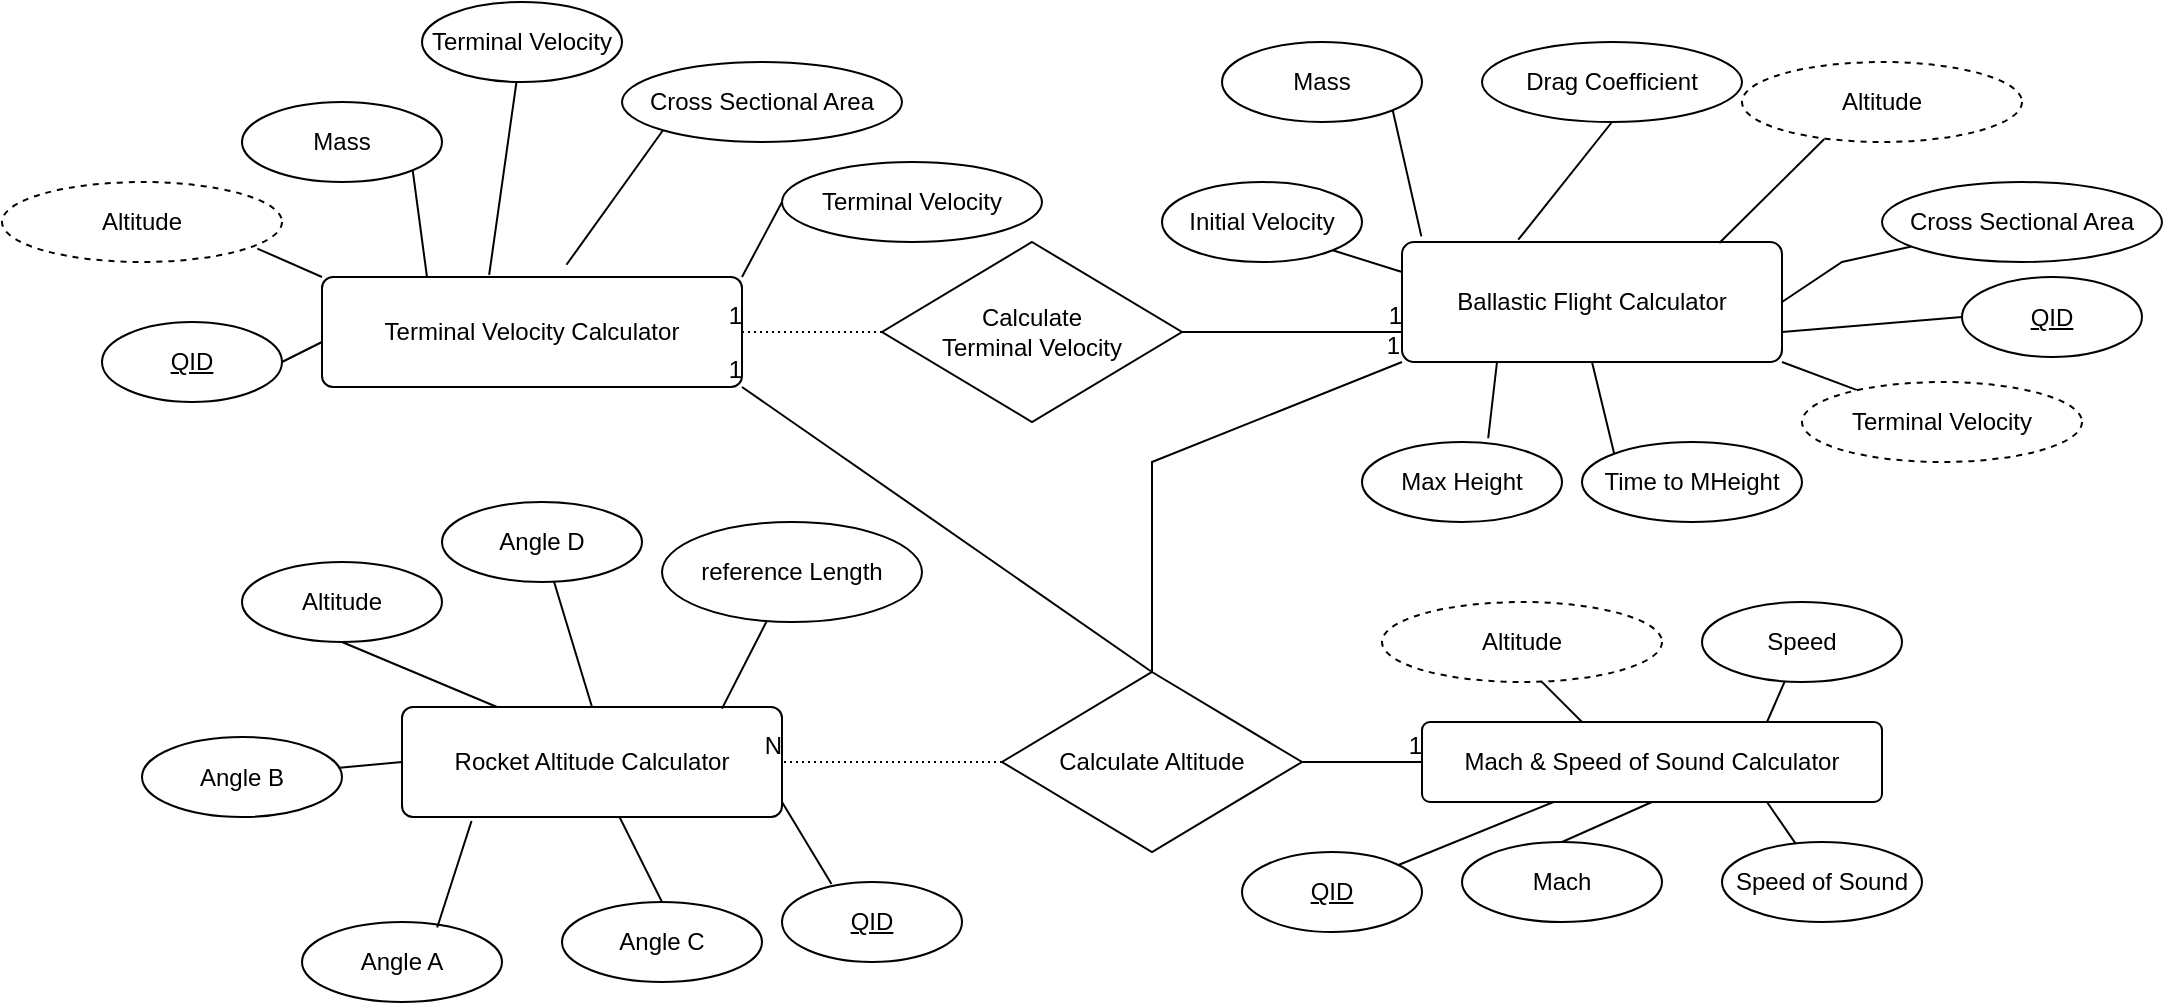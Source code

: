 <mxfile version="19.0.3" type="device"><diagram id="R2lEEEUBdFMjLlhIrx00" name="Page-1"><mxGraphModel dx="1607" dy="302" grid="1" gridSize="10" guides="1" tooltips="1" connect="1" arrows="1" fold="1" page="0" pageScale="1" pageWidth="850" pageHeight="1100" math="0" shadow="0" extFonts="Permanent Marker^https://fonts.googleapis.com/css?family=Permanent+Marker"><root><mxCell id="0"/><mxCell id="1" parent="0"/><mxCell id="x5BN26bzy13-wrqjp1Mz-2" value="Ballastic Flight Calculator" style="rounded=1;arcSize=10;whiteSpace=wrap;html=1;align=center;" vertex="1" parent="1"><mxGeometry x="550" y="620" width="190" height="60" as="geometry"/></mxCell><mxCell id="x5BN26bzy13-wrqjp1Mz-3" value="Terminal Velocity Calculator" style="rounded=1;arcSize=10;whiteSpace=wrap;html=1;align=center;" vertex="1" parent="1"><mxGeometry x="10" y="637.5" width="210" height="55" as="geometry"/></mxCell><mxCell id="x5BN26bzy13-wrqjp1Mz-5" value="Rocket Altitude Calculator" style="rounded=1;arcSize=10;whiteSpace=wrap;html=1;align=center;" vertex="1" parent="1"><mxGeometry x="50" y="852.5" width="190" height="55" as="geometry"/></mxCell><mxCell id="x5BN26bzy13-wrqjp1Mz-7" value="Mach &amp;amp; Speed of Sound Calculator" style="rounded=1;arcSize=10;whiteSpace=wrap;html=1;align=center;" vertex="1" parent="1"><mxGeometry x="560" y="860" width="230" height="40" as="geometry"/></mxCell><mxCell id="x5BN26bzy13-wrqjp1Mz-12" value="Time to MHeight" style="ellipse;whiteSpace=wrap;html=1;align=center;" vertex="1" parent="1"><mxGeometry x="640" y="720" width="110" height="40" as="geometry"/></mxCell><mxCell id="x5BN26bzy13-wrqjp1Mz-13" value="Max Height" style="ellipse;whiteSpace=wrap;html=1;align=center;" vertex="1" parent="1"><mxGeometry x="530" y="720" width="100" height="40" as="geometry"/></mxCell><mxCell id="x5BN26bzy13-wrqjp1Mz-15" value="Drag Coefficient" style="ellipse;whiteSpace=wrap;html=1;align=center;" vertex="1" parent="1"><mxGeometry x="590" y="520" width="130" height="40" as="geometry"/></mxCell><mxCell id="x5BN26bzy13-wrqjp1Mz-17" value="Cross Sectional Area" style="ellipse;whiteSpace=wrap;html=1;align=center;" vertex="1" parent="1"><mxGeometry x="790" y="590" width="140" height="40" as="geometry"/></mxCell><mxCell id="x5BN26bzy13-wrqjp1Mz-18" value="Mass" style="ellipse;whiteSpace=wrap;html=1;align=center;" vertex="1" parent="1"><mxGeometry x="460" y="520" width="100" height="40" as="geometry"/></mxCell><mxCell id="x5BN26bzy13-wrqjp1Mz-19" value="Initial Velocity" style="ellipse;whiteSpace=wrap;html=1;align=center;" vertex="1" parent="1"><mxGeometry x="430" y="590" width="100" height="40" as="geometry"/></mxCell><mxCell id="x5BN26bzy13-wrqjp1Mz-29" value="" style="endArrow=none;html=1;rounded=0;exitX=1;exitY=0.5;exitDx=0;exitDy=0;" edge="1" parent="1" source="x5BN26bzy13-wrqjp1Mz-2" target="x5BN26bzy13-wrqjp1Mz-17"><mxGeometry relative="1" as="geometry"><mxPoint x="810" y="540" as="sourcePoint"/><mxPoint x="970" y="540" as="targetPoint"/><Array as="points"><mxPoint x="770" y="630"/></Array></mxGeometry></mxCell><mxCell id="x5BN26bzy13-wrqjp1Mz-30" value="" style="endArrow=none;html=1;rounded=0;exitX=0.835;exitY=0.008;exitDx=0;exitDy=0;exitPerimeter=0;" edge="1" parent="1" source="x5BN26bzy13-wrqjp1Mz-2"><mxGeometry relative="1" as="geometry"><mxPoint x="860" y="540" as="sourcePoint"/><mxPoint x="761.16" y="568.526" as="targetPoint"/></mxGeometry></mxCell><mxCell id="x5BN26bzy13-wrqjp1Mz-31" value="" style="endArrow=none;html=1;rounded=0;entryX=0.5;entryY=1;entryDx=0;entryDy=0;exitX=0.306;exitY=-0.019;exitDx=0;exitDy=0;exitPerimeter=0;" edge="1" parent="1" source="x5BN26bzy13-wrqjp1Mz-2" target="x5BN26bzy13-wrqjp1Mz-15"><mxGeometry relative="1" as="geometry"><mxPoint x="820" y="540" as="sourcePoint"/><mxPoint x="980" y="550" as="targetPoint"/></mxGeometry></mxCell><mxCell id="x5BN26bzy13-wrqjp1Mz-32" value="" style="endArrow=none;html=1;rounded=0;entryX=1;entryY=1;entryDx=0;entryDy=0;exitX=0.051;exitY=-0.047;exitDx=0;exitDy=0;exitPerimeter=0;" edge="1" parent="1" source="x5BN26bzy13-wrqjp1Mz-2" target="x5BN26bzy13-wrqjp1Mz-18"><mxGeometry relative="1" as="geometry"><mxPoint x="830" y="560" as="sourcePoint"/><mxPoint x="990" y="560" as="targetPoint"/></mxGeometry></mxCell><mxCell id="x5BN26bzy13-wrqjp1Mz-33" value="" style="endArrow=none;html=1;rounded=0;entryX=1;entryY=1;entryDx=0;entryDy=0;exitX=0;exitY=0.25;exitDx=0;exitDy=0;" edge="1" parent="1" source="x5BN26bzy13-wrqjp1Mz-2" target="x5BN26bzy13-wrqjp1Mz-19"><mxGeometry relative="1" as="geometry"><mxPoint x="550" y="390" as="sourcePoint"/><mxPoint x="1000" y="570" as="targetPoint"/></mxGeometry></mxCell><mxCell id="x5BN26bzy13-wrqjp1Mz-34" value="" style="endArrow=none;html=1;rounded=0;entryX=0;entryY=0;entryDx=0;entryDy=0;exitX=0.5;exitY=1;exitDx=0;exitDy=0;" edge="1" parent="1" source="x5BN26bzy13-wrqjp1Mz-2" target="x5BN26bzy13-wrqjp1Mz-12"><mxGeometry relative="1" as="geometry"><mxPoint x="850" y="580" as="sourcePoint"/><mxPoint x="1010" y="580" as="targetPoint"/></mxGeometry></mxCell><mxCell id="x5BN26bzy13-wrqjp1Mz-35" value="" style="endArrow=none;html=1;rounded=0;exitX=1;exitY=1;exitDx=0;exitDy=0;" edge="1" parent="1" source="x5BN26bzy13-wrqjp1Mz-2" target="x5BN26bzy13-wrqjp1Mz-53"><mxGeometry relative="1" as="geometry"><mxPoint x="860" y="590" as="sourcePoint"/><mxPoint x="1019.236" y="675.797" as="targetPoint"/></mxGeometry></mxCell><mxCell id="x5BN26bzy13-wrqjp1Mz-36" value="" style="endArrow=none;html=1;rounded=0;exitX=0.25;exitY=1;exitDx=0;exitDy=0;entryX=0.631;entryY=-0.047;entryDx=0;entryDy=0;entryPerimeter=0;" edge="1" parent="1" source="x5BN26bzy13-wrqjp1Mz-2" target="x5BN26bzy13-wrqjp1Mz-13"><mxGeometry relative="1" as="geometry"><mxPoint x="870" y="600" as="sourcePoint"/><mxPoint x="1030" y="600" as="targetPoint"/></mxGeometry></mxCell><mxCell id="x5BN26bzy13-wrqjp1Mz-40" value="Terminal Velocity" style="ellipse;whiteSpace=wrap;html=1;align=center;" vertex="1" parent="1"><mxGeometry x="60" y="500" width="100" height="40" as="geometry"/></mxCell><mxCell id="x5BN26bzy13-wrqjp1Mz-41" value="Mass" style="ellipse;whiteSpace=wrap;html=1;align=center;" vertex="1" parent="1"><mxGeometry x="-30" y="550" width="100" height="40" as="geometry"/></mxCell><mxCell id="x5BN26bzy13-wrqjp1Mz-42" value="Cross Sectional Area" style="ellipse;whiteSpace=wrap;html=1;align=center;" vertex="1" parent="1"><mxGeometry x="160" y="530" width="140" height="40" as="geometry"/></mxCell><mxCell id="x5BN26bzy13-wrqjp1Mz-44" value="Terminal Velocity" style="ellipse;whiteSpace=wrap;html=1;align=center;" vertex="1" parent="1"><mxGeometry x="240" y="580" width="130" height="40" as="geometry"/></mxCell><mxCell id="x5BN26bzy13-wrqjp1Mz-46" value="Calculate &lt;br&gt;Terminal Velocity" style="shape=rhombus;perimeter=rhombusPerimeter;whiteSpace=wrap;html=1;align=center;" vertex="1" parent="1"><mxGeometry x="290" y="620" width="150" height="90" as="geometry"/></mxCell><mxCell id="x5BN26bzy13-wrqjp1Mz-53" value="&lt;span style=&quot;&quot;&gt;Terminal Velocity&lt;/span&gt;" style="ellipse;whiteSpace=wrap;html=1;align=center;dashed=1;" vertex="1" parent="1"><mxGeometry x="750" y="690" width="140" height="40" as="geometry"/></mxCell><mxCell id="x5BN26bzy13-wrqjp1Mz-55" value="" style="endArrow=none;html=1;rounded=0;exitX=0.398;exitY=-0.019;exitDx=0;exitDy=0;exitPerimeter=0;" edge="1" parent="1" source="x5BN26bzy13-wrqjp1Mz-3" target="x5BN26bzy13-wrqjp1Mz-40"><mxGeometry relative="1" as="geometry"><mxPoint x="630" y="248.89" as="sourcePoint"/><mxPoint x="790" y="248.89" as="targetPoint"/></mxGeometry></mxCell><mxCell id="x5BN26bzy13-wrqjp1Mz-57" value="" style="endArrow=none;html=1;rounded=0;exitX=0.582;exitY=-0.111;exitDx=0;exitDy=0;exitPerimeter=0;entryX=0;entryY=1;entryDx=0;entryDy=0;" edge="1" parent="1" source="x5BN26bzy13-wrqjp1Mz-3" target="x5BN26bzy13-wrqjp1Mz-42"><mxGeometry relative="1" as="geometry"><mxPoint x="940" y="350" as="sourcePoint"/><mxPoint x="1100" y="350" as="targetPoint"/></mxGeometry></mxCell><mxCell id="x5BN26bzy13-wrqjp1Mz-58" value="" style="endArrow=none;html=1;rounded=0;exitX=0;exitY=0;exitDx=0;exitDy=0;entryX=0.912;entryY=0.832;entryDx=0;entryDy=0;entryPerimeter=0;" edge="1" parent="1" source="x5BN26bzy13-wrqjp1Mz-3" target="x5BN26bzy13-wrqjp1Mz-133"><mxGeometry relative="1" as="geometry"><mxPoint x="950" y="360" as="sourcePoint"/><mxPoint x="-64.854" y="654.226" as="targetPoint"/></mxGeometry></mxCell><mxCell id="x5BN26bzy13-wrqjp1Mz-59" value="" style="endArrow=none;html=1;rounded=0;exitX=0.25;exitY=0;exitDx=0;exitDy=0;entryX=1;entryY=1;entryDx=0;entryDy=0;" edge="1" parent="1" source="x5BN26bzy13-wrqjp1Mz-3" target="x5BN26bzy13-wrqjp1Mz-41"><mxGeometry relative="1" as="geometry"><mxPoint x="960" y="370" as="sourcePoint"/><mxPoint x="1120" y="370" as="targetPoint"/></mxGeometry></mxCell><mxCell id="x5BN26bzy13-wrqjp1Mz-60" value="" style="endArrow=none;html=1;rounded=0;exitX=1;exitY=0;exitDx=0;exitDy=0;entryX=0;entryY=0.5;entryDx=0;entryDy=0;" edge="1" parent="1" source="x5BN26bzy13-wrqjp1Mz-3" target="x5BN26bzy13-wrqjp1Mz-44"><mxGeometry relative="1" as="geometry"><mxPoint x="970" y="380" as="sourcePoint"/><mxPoint x="1130" y="380" as="targetPoint"/></mxGeometry></mxCell><mxCell id="x5BN26bzy13-wrqjp1Mz-65" value="Altitude" style="ellipse;whiteSpace=wrap;html=1;align=center;" vertex="1" parent="1"><mxGeometry x="-30" y="780" width="100" height="40" as="geometry"/></mxCell><mxCell id="x5BN26bzy13-wrqjp1Mz-66" value="reference Length" style="ellipse;whiteSpace=wrap;html=1;align=center;" vertex="1" parent="1"><mxGeometry x="180" y="760" width="130" height="50" as="geometry"/></mxCell><mxCell id="x5BN26bzy13-wrqjp1Mz-67" value="Angle D" style="ellipse;whiteSpace=wrap;html=1;align=center;" vertex="1" parent="1"><mxGeometry x="70" y="750" width="100" height="40" as="geometry"/></mxCell><mxCell id="x5BN26bzy13-wrqjp1Mz-68" value="Angle C" style="ellipse;whiteSpace=wrap;html=1;align=center;" vertex="1" parent="1"><mxGeometry x="130" y="950" width="100" height="40" as="geometry"/></mxCell><mxCell id="x5BN26bzy13-wrqjp1Mz-69" value="Angle B" style="ellipse;whiteSpace=wrap;html=1;align=center;" vertex="1" parent="1"><mxGeometry x="-80" y="867.5" width="100" height="40" as="geometry"/></mxCell><mxCell id="x5BN26bzy13-wrqjp1Mz-70" value="Angle A" style="ellipse;whiteSpace=wrap;html=1;align=center;" vertex="1" parent="1"><mxGeometry y="960" width="100" height="40" as="geometry"/></mxCell><mxCell id="x5BN26bzy13-wrqjp1Mz-79" value="" style="endArrow=none;html=1;rounded=0;exitX=0.183;exitY=1.036;exitDx=0;exitDy=0;entryX=0.676;entryY=0.068;entryDx=0;entryDy=0;entryPerimeter=0;exitPerimeter=0;" edge="1" parent="1" source="x5BN26bzy13-wrqjp1Mz-5" target="x5BN26bzy13-wrqjp1Mz-70"><mxGeometry relative="1" as="geometry"><mxPoint x="1351.83" y="615" as="sourcePoint"/><mxPoint x="1400.003" y="695.288" as="targetPoint"/></mxGeometry></mxCell><mxCell id="x5BN26bzy13-wrqjp1Mz-80" value="" style="endArrow=none;html=1;rounded=0;entryX=0.842;entryY=0.015;entryDx=0;entryDy=0;entryPerimeter=0;" edge="1" parent="1" source="x5BN26bzy13-wrqjp1Mz-66" target="x5BN26bzy13-wrqjp1Mz-5"><mxGeometry relative="1" as="geometry"><mxPoint x="1511.83" y="410" as="sourcePoint"/><mxPoint x="1560.003" y="490.288" as="targetPoint"/></mxGeometry></mxCell><mxCell id="x5BN26bzy13-wrqjp1Mz-81" value="" style="endArrow=none;html=1;rounded=0;exitX=0.5;exitY=0;exitDx=0;exitDy=0;" edge="1" parent="1" source="x5BN26bzy13-wrqjp1Mz-68" target="x5BN26bzy13-wrqjp1Mz-5"><mxGeometry relative="1" as="geometry"><mxPoint x="430" y="1050" as="sourcePoint"/><mxPoint x="420" y="1010" as="targetPoint"/></mxGeometry></mxCell><mxCell id="x5BN26bzy13-wrqjp1Mz-82" value="" style="endArrow=none;html=1;rounded=0;exitX=0.5;exitY=1;exitDx=0;exitDy=0;entryX=0.25;entryY=0;entryDx=0;entryDy=0;" edge="1" parent="1" source="x5BN26bzy13-wrqjp1Mz-65" target="x5BN26bzy13-wrqjp1Mz-5"><mxGeometry relative="1" as="geometry"><mxPoint x="1350" y="440" as="sourcePoint"/><mxPoint x="1398.173" y="520.288" as="targetPoint"/></mxGeometry></mxCell><mxCell id="x5BN26bzy13-wrqjp1Mz-83" value="" style="endArrow=none;html=1;rounded=0;entryX=0.5;entryY=0;entryDx=0;entryDy=0;" edge="1" parent="1" source="x5BN26bzy13-wrqjp1Mz-67" target="x5BN26bzy13-wrqjp1Mz-5"><mxGeometry relative="1" as="geometry"><mxPoint x="1450" y="497.36" as="sourcePoint"/><mxPoint x="1498.173" y="577.648" as="targetPoint"/></mxGeometry></mxCell><mxCell id="x5BN26bzy13-wrqjp1Mz-84" value="" style="endArrow=none;html=1;rounded=0;exitX=0;exitY=0.5;exitDx=0;exitDy=0;" edge="1" parent="1" source="x5BN26bzy13-wrqjp1Mz-5" target="x5BN26bzy13-wrqjp1Mz-69"><mxGeometry relative="1" as="geometry"><mxPoint x="1470" y="620" as="sourcePoint"/><mxPoint x="1377.6" y="702.72" as="targetPoint"/></mxGeometry></mxCell><mxCell id="x5BN26bzy13-wrqjp1Mz-86" value="Speed" style="ellipse;whiteSpace=wrap;html=1;align=center;" vertex="1" parent="1"><mxGeometry x="700" y="800" width="100" height="40" as="geometry"/></mxCell><mxCell id="x5BN26bzy13-wrqjp1Mz-87" value="Speed of Sound" style="ellipse;whiteSpace=wrap;html=1;align=center;" vertex="1" parent="1"><mxGeometry x="710" y="920" width="100" height="40" as="geometry"/></mxCell><mxCell id="x5BN26bzy13-wrqjp1Mz-88" value="Mach" style="ellipse;whiteSpace=wrap;html=1;align=center;" vertex="1" parent="1"><mxGeometry x="580" y="920" width="100" height="40" as="geometry"/></mxCell><mxCell id="x5BN26bzy13-wrqjp1Mz-89" value="" style="endArrow=none;html=1;rounded=0;" edge="1" parent="1"><mxGeometry relative="1" as="geometry"><mxPoint x="640" y="860" as="sourcePoint"/><mxPoint x="618.57" y="838.57" as="targetPoint"/></mxGeometry></mxCell><mxCell id="x5BN26bzy13-wrqjp1Mz-90" value="" style="endArrow=none;html=1;rounded=0;entryX=0.75;entryY=0;entryDx=0;entryDy=0;" edge="1" parent="1" source="x5BN26bzy13-wrqjp1Mz-86" target="x5BN26bzy13-wrqjp1Mz-7"><mxGeometry relative="1" as="geometry"><mxPoint x="915" y="620" as="sourcePoint"/><mxPoint x="896.364" y="715.766" as="targetPoint"/></mxGeometry></mxCell><mxCell id="x5BN26bzy13-wrqjp1Mz-91" value="" style="endArrow=none;html=1;rounded=0;entryX=0.5;entryY=1;entryDx=0;entryDy=0;exitX=0.5;exitY=0;exitDx=0;exitDy=0;" edge="1" parent="1" source="x5BN26bzy13-wrqjp1Mz-88" target="x5BN26bzy13-wrqjp1Mz-7"><mxGeometry relative="1" as="geometry"><mxPoint x="925" y="630" as="sourcePoint"/><mxPoint x="906.364" y="725.766" as="targetPoint"/></mxGeometry></mxCell><mxCell id="x5BN26bzy13-wrqjp1Mz-94" value="" style="endArrow=none;html=1;rounded=0;exitX=0.75;exitY=1;exitDx=0;exitDy=0;" edge="1" parent="1" source="x5BN26bzy13-wrqjp1Mz-7" target="x5BN26bzy13-wrqjp1Mz-87"><mxGeometry relative="1" as="geometry"><mxPoint x="426.82" y="907" as="sourcePoint"/><mxPoint x="380.314" y="819.57" as="targetPoint"/></mxGeometry></mxCell><mxCell id="x5BN26bzy13-wrqjp1Mz-96" value="Calculate Altitude" style="shape=rhombus;perimeter=rhombusPerimeter;whiteSpace=wrap;html=1;align=center;" vertex="1" parent="1"><mxGeometry x="350" y="835" width="150" height="90" as="geometry"/></mxCell><mxCell id="x5BN26bzy13-wrqjp1Mz-118" value="" style="endArrow=none;html=1;rounded=0;exitX=1;exitY=0.5;exitDx=0;exitDy=0;entryX=0;entryY=0.75;entryDx=0;entryDy=0;" edge="1" parent="1" source="x5BN26bzy13-wrqjp1Mz-46" target="x5BN26bzy13-wrqjp1Mz-2"><mxGeometry relative="1" as="geometry"><mxPoint x="600" y="840" as="sourcePoint"/><mxPoint x="760" y="840" as="targetPoint"/></mxGeometry></mxCell><mxCell id="x5BN26bzy13-wrqjp1Mz-119" value="1" style="resizable=0;html=1;align=right;verticalAlign=bottom;" connectable="0" vertex="1" parent="x5BN26bzy13-wrqjp1Mz-118"><mxGeometry x="1" relative="1" as="geometry"/></mxCell><mxCell id="x5BN26bzy13-wrqjp1Mz-120" value="" style="endArrow=none;html=1;rounded=0;dashed=1;dashPattern=1 2;entryX=1;entryY=0.5;entryDx=0;entryDy=0;exitX=0;exitY=0.5;exitDx=0;exitDy=0;" edge="1" parent="1" source="x5BN26bzy13-wrqjp1Mz-46" target="x5BN26bzy13-wrqjp1Mz-3"><mxGeometry relative="1" as="geometry"><mxPoint x="270" y="700" as="sourcePoint"/><mxPoint x="300" y="664" as="targetPoint"/></mxGeometry></mxCell><mxCell id="x5BN26bzy13-wrqjp1Mz-121" value="1" style="resizable=0;html=1;align=right;verticalAlign=bottom;" connectable="0" vertex="1" parent="x5BN26bzy13-wrqjp1Mz-120"><mxGeometry x="1" relative="1" as="geometry"/></mxCell><mxCell id="x5BN26bzy13-wrqjp1Mz-123" value="" style="endArrow=none;html=1;rounded=0;exitX=1;exitY=0.5;exitDx=0;exitDy=0;entryX=0;entryY=0.5;entryDx=0;entryDy=0;" edge="1" parent="1" source="x5BN26bzy13-wrqjp1Mz-96" target="x5BN26bzy13-wrqjp1Mz-7"><mxGeometry relative="1" as="geometry"><mxPoint x="600" y="850" as="sourcePoint"/><mxPoint x="760" y="850" as="targetPoint"/></mxGeometry></mxCell><mxCell id="x5BN26bzy13-wrqjp1Mz-124" value="1" style="resizable=0;html=1;align=right;verticalAlign=bottom;" connectable="0" vertex="1" parent="x5BN26bzy13-wrqjp1Mz-123"><mxGeometry x="1" relative="1" as="geometry"/></mxCell><mxCell id="x5BN26bzy13-wrqjp1Mz-125" value="" style="endArrow=none;html=1;rounded=0;exitX=0.5;exitY=0;exitDx=0;exitDy=0;entryX=0;entryY=1;entryDx=0;entryDy=0;" edge="1" parent="1" source="x5BN26bzy13-wrqjp1Mz-96" target="x5BN26bzy13-wrqjp1Mz-2"><mxGeometry relative="1" as="geometry"><mxPoint x="540" y="890" as="sourcePoint"/><mxPoint x="680" y="890" as="targetPoint"/><Array as="points"><mxPoint x="425" y="730"/></Array></mxGeometry></mxCell><mxCell id="x5BN26bzy13-wrqjp1Mz-126" value="1" style="resizable=0;html=1;align=right;verticalAlign=bottom;" connectable="0" vertex="1" parent="x5BN26bzy13-wrqjp1Mz-125"><mxGeometry x="1" relative="1" as="geometry"/></mxCell><mxCell id="x5BN26bzy13-wrqjp1Mz-130" value="" style="endArrow=none;html=1;rounded=0;entryX=1;entryY=1;entryDx=0;entryDy=0;exitX=0.5;exitY=0;exitDx=0;exitDy=0;" edge="1" parent="1" source="x5BN26bzy13-wrqjp1Mz-96" target="x5BN26bzy13-wrqjp1Mz-3"><mxGeometry relative="1" as="geometry"><mxPoint x="370" y="710" as="sourcePoint"/><mxPoint x="530" y="710" as="targetPoint"/></mxGeometry></mxCell><mxCell id="x5BN26bzy13-wrqjp1Mz-131" value="1" style="resizable=0;html=1;align=right;verticalAlign=bottom;" connectable="0" vertex="1" parent="x5BN26bzy13-wrqjp1Mz-130"><mxGeometry x="1" relative="1" as="geometry"/></mxCell><mxCell id="x5BN26bzy13-wrqjp1Mz-133" value="&lt;span style=&quot;&quot;&gt;Altitude&lt;/span&gt;" style="ellipse;whiteSpace=wrap;html=1;align=center;dashed=1;" vertex="1" parent="1"><mxGeometry x="-150" y="590" width="140" height="40" as="geometry"/></mxCell><mxCell id="x5BN26bzy13-wrqjp1Mz-134" value="&lt;span style=&quot;&quot;&gt;Altitude&lt;/span&gt;" style="ellipse;whiteSpace=wrap;html=1;align=center;dashed=1;" vertex="1" parent="1"><mxGeometry x="540" y="800" width="140" height="40" as="geometry"/></mxCell><mxCell id="x5BN26bzy13-wrqjp1Mz-135" value="" style="endArrow=none;html=1;rounded=0;dashed=1;dashPattern=1 2;entryX=1;entryY=0.5;entryDx=0;entryDy=0;exitX=0;exitY=0.5;exitDx=0;exitDy=0;" edge="1" parent="1" source="x5BN26bzy13-wrqjp1Mz-96" target="x5BN26bzy13-wrqjp1Mz-5"><mxGeometry relative="1" as="geometry"><mxPoint x="370" y="720" as="sourcePoint"/><mxPoint x="530" y="720" as="targetPoint"/></mxGeometry></mxCell><mxCell id="x5BN26bzy13-wrqjp1Mz-136" value="N" style="resizable=0;html=1;align=right;verticalAlign=bottom;" connectable="0" vertex="1" parent="x5BN26bzy13-wrqjp1Mz-135"><mxGeometry x="1" relative="1" as="geometry"/></mxCell><mxCell id="x5BN26bzy13-wrqjp1Mz-137" value="&lt;span style=&quot;&quot;&gt;Altitude&lt;/span&gt;" style="ellipse;whiteSpace=wrap;html=1;align=center;dashed=1;" vertex="1" parent="1"><mxGeometry x="720" y="530" width="140" height="40" as="geometry"/></mxCell><mxCell id="x5BN26bzy13-wrqjp1Mz-140" value="QID" style="ellipse;whiteSpace=wrap;html=1;align=center;fontStyle=4;" vertex="1" parent="1"><mxGeometry x="830" y="637.5" width="90" height="40" as="geometry"/></mxCell><mxCell id="x5BN26bzy13-wrqjp1Mz-141" value="" style="endArrow=none;html=1;rounded=0;exitX=1;exitY=0.75;exitDx=0;exitDy=0;entryX=0;entryY=0.5;entryDx=0;entryDy=0;" edge="1" parent="1" source="x5BN26bzy13-wrqjp1Mz-2" target="x5BN26bzy13-wrqjp1Mz-140"><mxGeometry relative="1" as="geometry"><mxPoint x="750" y="660" as="sourcePoint"/><mxPoint x="824.704" y="635.248" as="targetPoint"/></mxGeometry></mxCell><mxCell id="x5BN26bzy13-wrqjp1Mz-142" value="QID" style="ellipse;whiteSpace=wrap;html=1;align=center;fontStyle=4;" vertex="1" parent="1"><mxGeometry x="-100" y="660" width="90" height="40" as="geometry"/></mxCell><mxCell id="x5BN26bzy13-wrqjp1Mz-143" value="QID" style="ellipse;whiteSpace=wrap;html=1;align=center;fontStyle=4;" vertex="1" parent="1"><mxGeometry x="240" y="940" width="90" height="40" as="geometry"/></mxCell><mxCell id="x5BN26bzy13-wrqjp1Mz-144" value="QID" style="ellipse;whiteSpace=wrap;html=1;align=center;fontStyle=4;" vertex="1" parent="1"><mxGeometry x="470" y="925" width="90" height="40" as="geometry"/></mxCell><mxCell id="x5BN26bzy13-wrqjp1Mz-145" value="" style="endArrow=none;html=1;rounded=0;" edge="1" parent="1" source="x5BN26bzy13-wrqjp1Mz-7" target="x5BN26bzy13-wrqjp1Mz-144"><mxGeometry relative="1" as="geometry"><mxPoint x="562.32" y="934.22" as="sourcePoint"/><mxPoint x="530" y="920" as="targetPoint"/></mxGeometry></mxCell><mxCell id="x5BN26bzy13-wrqjp1Mz-146" value="" style="endArrow=none;html=1;rounded=0;exitX=0.275;exitY=0.024;exitDx=0;exitDy=0;exitPerimeter=0;" edge="1" parent="1" source="x5BN26bzy13-wrqjp1Mz-143"><mxGeometry relative="1" as="geometry"><mxPoint x="272.32" y="925" as="sourcePoint"/><mxPoint x="240" y="900" as="targetPoint"/></mxGeometry></mxCell><mxCell id="x5BN26bzy13-wrqjp1Mz-147" value="" style="endArrow=none;html=1;rounded=0;entryX=1;entryY=0.5;entryDx=0;entryDy=0;" edge="1" parent="1" target="x5BN26bzy13-wrqjp1Mz-142"><mxGeometry relative="1" as="geometry"><mxPoint x="10" y="670" as="sourcePoint"/><mxPoint x="7.68" y="653.28" as="targetPoint"/></mxGeometry></mxCell></root></mxGraphModel></diagram></mxfile>
